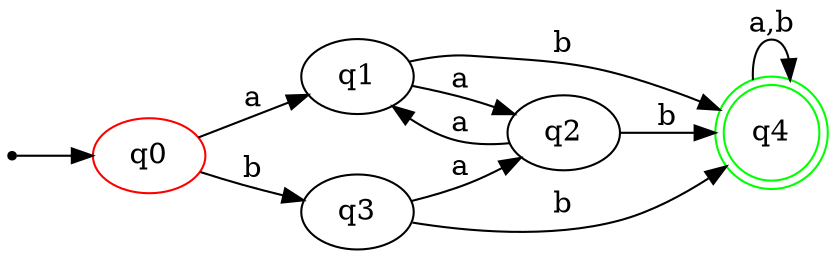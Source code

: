 strict digraph  {
	graph [rankdir=LR];
	qi	 [shape=point];
	q0	 [color=red];
	qi -> q0;
	q0 -> q1	 [label=a];
	q0 -> q3	 [label=b];
	q4	 [color="green:green",
		shape=doublecircle];
	q4 -> q4	 [label="a,b"];
	q1 -> q4	 [label=b];
	q1 -> q2	 [label=a];
	q3 -> q4	 [label=b];
	q3 -> q2	 [label=a];
	q2 -> q4	 [label=b];
	q2 -> q1	 [label=a];
}
